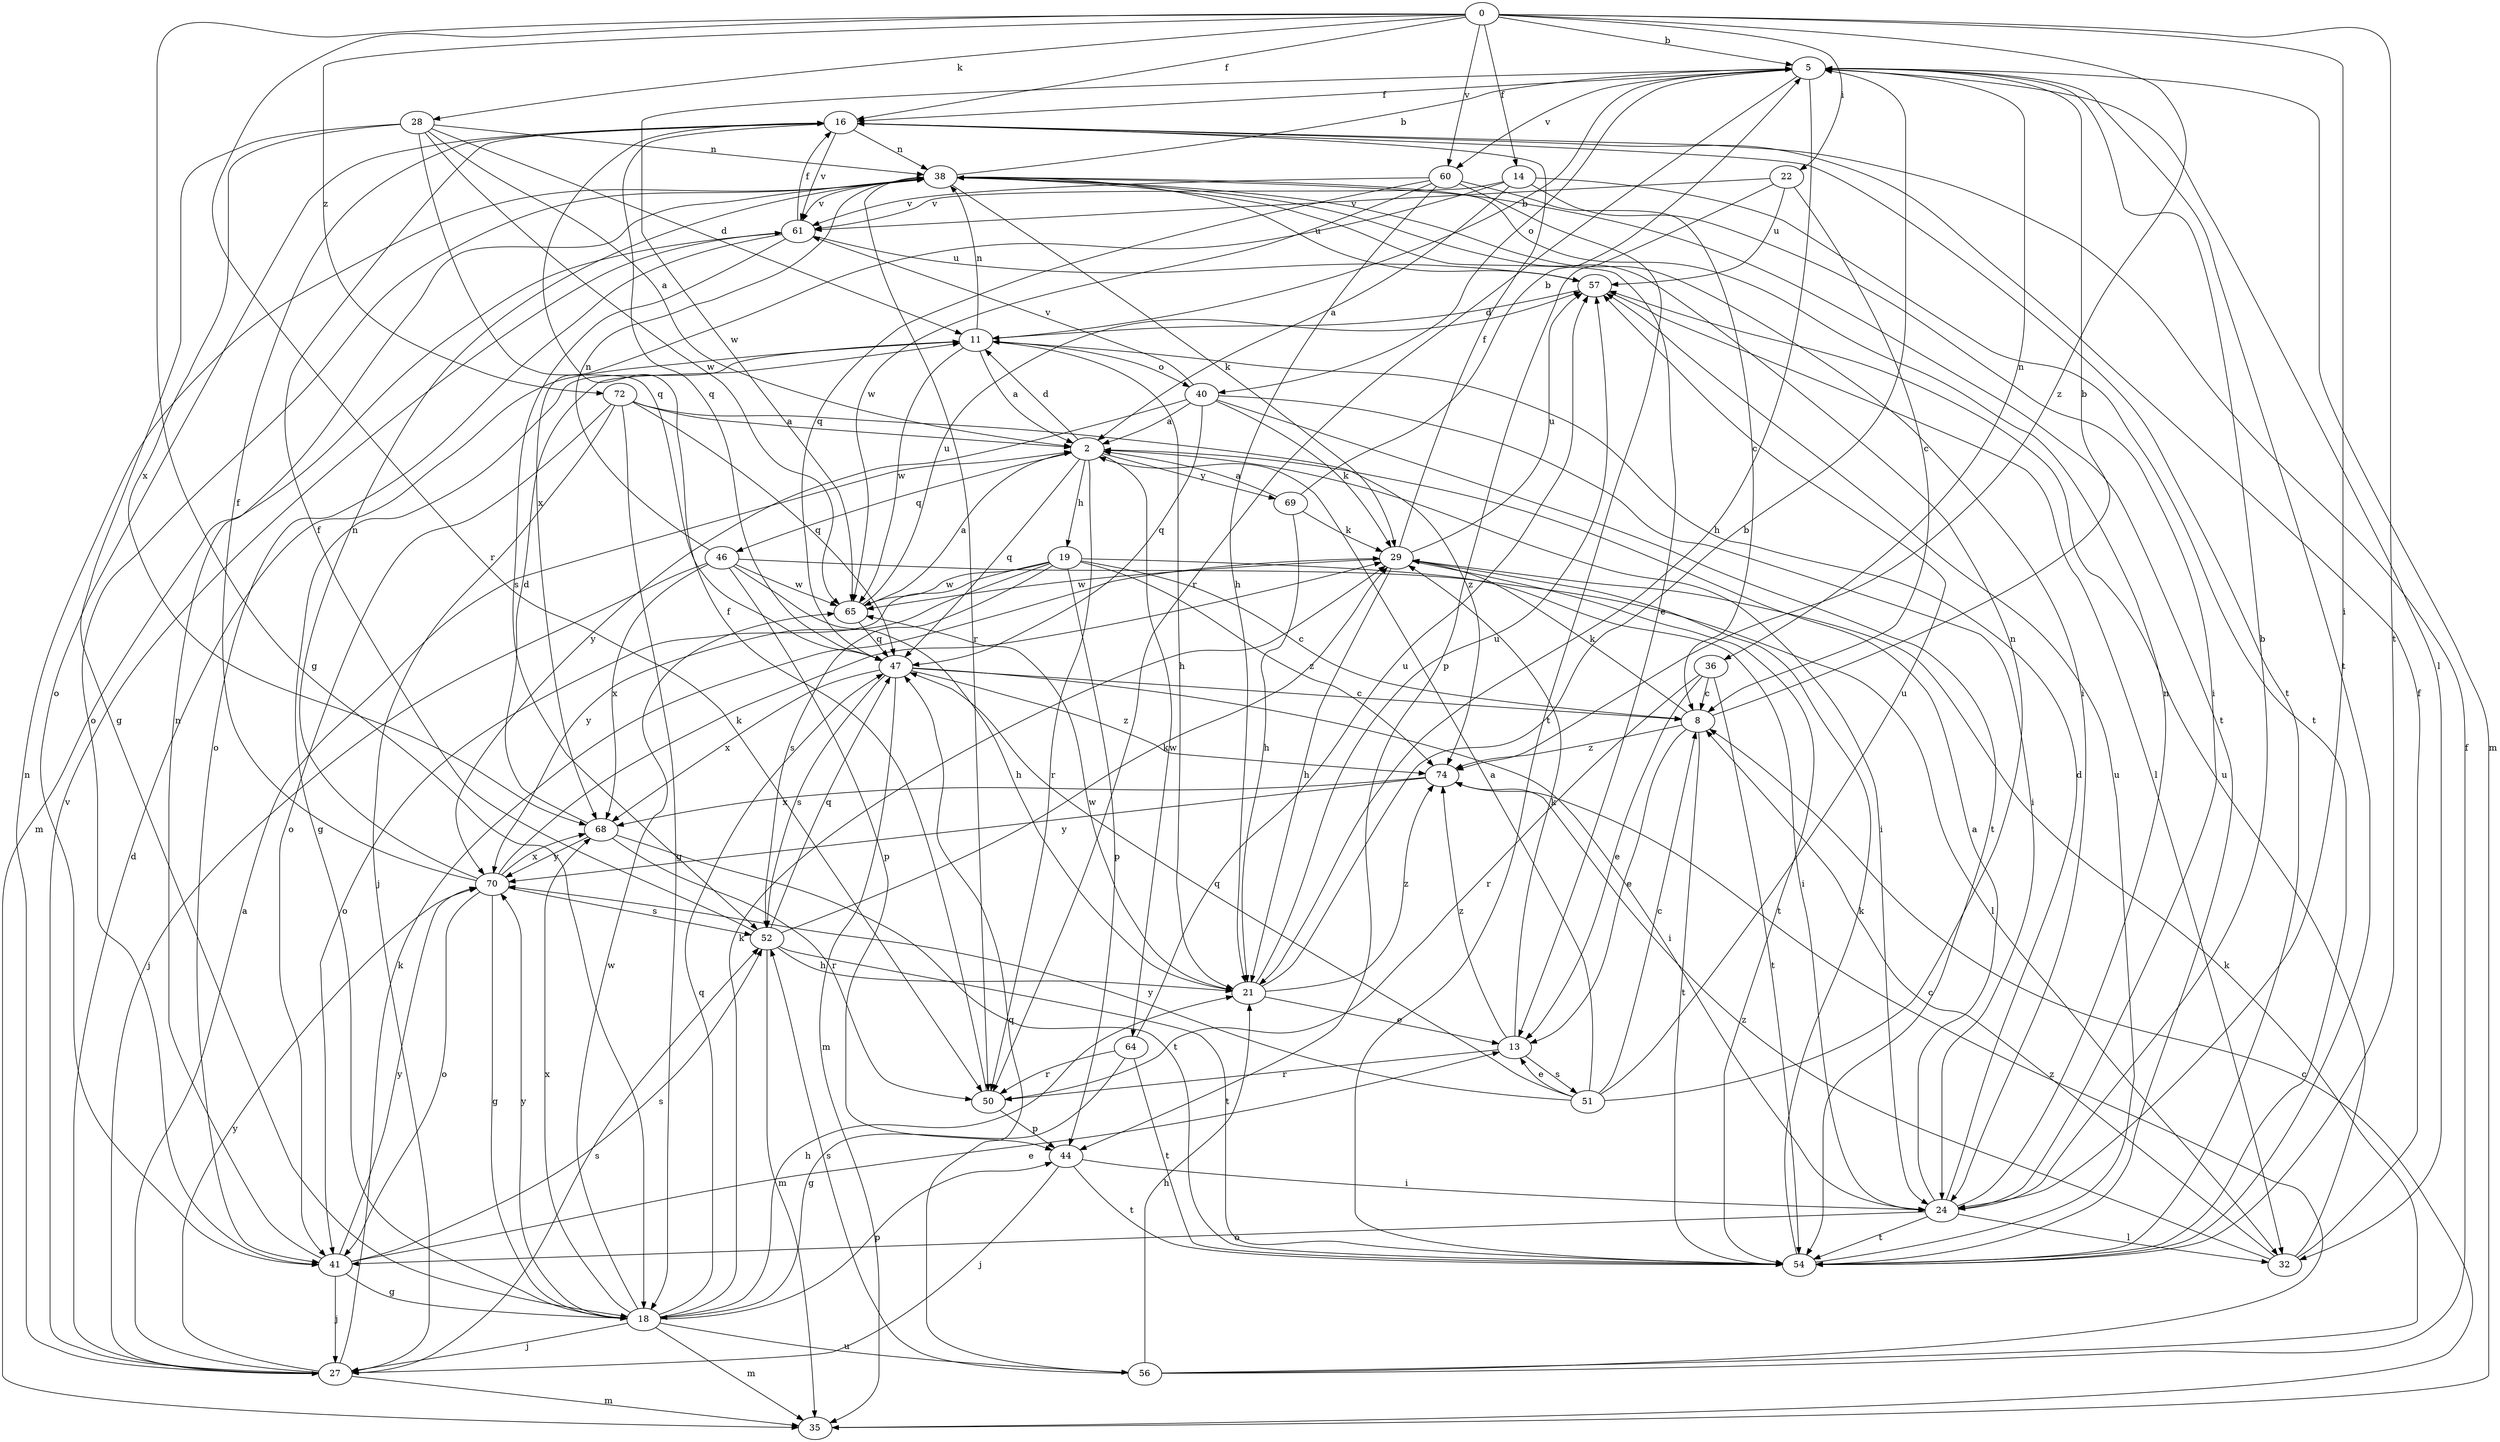 strict digraph  {
0;
2;
5;
8;
11;
13;
14;
16;
18;
19;
21;
22;
24;
27;
28;
29;
32;
35;
36;
38;
40;
41;
44;
46;
47;
50;
51;
52;
54;
56;
57;
60;
61;
64;
65;
68;
69;
70;
72;
74;
0 -> 5  [label=b];
0 -> 14  [label=f];
0 -> 16  [label=f];
0 -> 18  [label=g];
0 -> 22  [label=i];
0 -> 24  [label=i];
0 -> 28  [label=k];
0 -> 50  [label=r];
0 -> 54  [label=t];
0 -> 60  [label=v];
0 -> 72  [label=z];
0 -> 74  [label=z];
2 -> 11  [label=d];
2 -> 19  [label=h];
2 -> 24  [label=i];
2 -> 46  [label=q];
2 -> 47  [label=q];
2 -> 50  [label=r];
2 -> 64  [label=w];
2 -> 69  [label=y];
5 -> 16  [label=f];
5 -> 21  [label=h];
5 -> 32  [label=l];
5 -> 35  [label=m];
5 -> 36  [label=n];
5 -> 40  [label=o];
5 -> 50  [label=r];
5 -> 54  [label=t];
5 -> 60  [label=v];
5 -> 65  [label=w];
8 -> 5  [label=b];
8 -> 13  [label=e];
8 -> 29  [label=k];
8 -> 54  [label=t];
8 -> 74  [label=z];
11 -> 2  [label=a];
11 -> 5  [label=b];
11 -> 18  [label=g];
11 -> 21  [label=h];
11 -> 38  [label=n];
11 -> 40  [label=o];
11 -> 65  [label=w];
13 -> 29  [label=k];
13 -> 50  [label=r];
13 -> 51  [label=s];
13 -> 74  [label=z];
14 -> 2  [label=a];
14 -> 24  [label=i];
14 -> 54  [label=t];
14 -> 61  [label=v];
14 -> 68  [label=x];
16 -> 38  [label=n];
16 -> 41  [label=o];
16 -> 47  [label=q];
16 -> 54  [label=t];
16 -> 61  [label=v];
18 -> 21  [label=h];
18 -> 27  [label=j];
18 -> 29  [label=k];
18 -> 35  [label=m];
18 -> 44  [label=p];
18 -> 47  [label=q];
18 -> 56  [label=u];
18 -> 65  [label=w];
18 -> 68  [label=x];
18 -> 70  [label=y];
19 -> 8  [label=c];
19 -> 24  [label=i];
19 -> 41  [label=o];
19 -> 44  [label=p];
19 -> 52  [label=s];
19 -> 65  [label=w];
19 -> 70  [label=y];
19 -> 74  [label=z];
21 -> 5  [label=b];
21 -> 13  [label=e];
21 -> 57  [label=u];
21 -> 65  [label=w];
21 -> 74  [label=z];
22 -> 8  [label=c];
22 -> 44  [label=p];
22 -> 57  [label=u];
22 -> 61  [label=v];
24 -> 2  [label=a];
24 -> 5  [label=b];
24 -> 11  [label=d];
24 -> 32  [label=l];
24 -> 38  [label=n];
24 -> 41  [label=o];
24 -> 54  [label=t];
27 -> 2  [label=a];
27 -> 11  [label=d];
27 -> 29  [label=k];
27 -> 35  [label=m];
27 -> 38  [label=n];
27 -> 52  [label=s];
27 -> 61  [label=v];
27 -> 70  [label=y];
28 -> 2  [label=a];
28 -> 11  [label=d];
28 -> 18  [label=g];
28 -> 38  [label=n];
28 -> 47  [label=q];
28 -> 65  [label=w];
28 -> 68  [label=x];
29 -> 16  [label=f];
29 -> 21  [label=h];
29 -> 54  [label=t];
29 -> 57  [label=u];
29 -> 65  [label=w];
32 -> 8  [label=c];
32 -> 16  [label=f];
32 -> 57  [label=u];
32 -> 74  [label=z];
35 -> 8  [label=c];
36 -> 8  [label=c];
36 -> 13  [label=e];
36 -> 50  [label=r];
36 -> 54  [label=t];
38 -> 5  [label=b];
38 -> 13  [label=e];
38 -> 24  [label=i];
38 -> 29  [label=k];
38 -> 41  [label=o];
38 -> 50  [label=r];
38 -> 54  [label=t];
38 -> 57  [label=u];
38 -> 61  [label=v];
40 -> 2  [label=a];
40 -> 24  [label=i];
40 -> 29  [label=k];
40 -> 47  [label=q];
40 -> 54  [label=t];
40 -> 61  [label=v];
40 -> 70  [label=y];
41 -> 13  [label=e];
41 -> 18  [label=g];
41 -> 27  [label=j];
41 -> 38  [label=n];
41 -> 52  [label=s];
41 -> 70  [label=y];
44 -> 24  [label=i];
44 -> 27  [label=j];
44 -> 54  [label=t];
46 -> 21  [label=h];
46 -> 27  [label=j];
46 -> 32  [label=l];
46 -> 38  [label=n];
46 -> 44  [label=p];
46 -> 65  [label=w];
46 -> 68  [label=x];
47 -> 8  [label=c];
47 -> 24  [label=i];
47 -> 35  [label=m];
47 -> 52  [label=s];
47 -> 68  [label=x];
47 -> 74  [label=z];
50 -> 16  [label=f];
50 -> 44  [label=p];
51 -> 2  [label=a];
51 -> 8  [label=c];
51 -> 13  [label=e];
51 -> 38  [label=n];
51 -> 47  [label=q];
51 -> 57  [label=u];
51 -> 70  [label=y];
52 -> 16  [label=f];
52 -> 21  [label=h];
52 -> 29  [label=k];
52 -> 35  [label=m];
52 -> 47  [label=q];
52 -> 54  [label=t];
54 -> 29  [label=k];
54 -> 57  [label=u];
56 -> 16  [label=f];
56 -> 21  [label=h];
56 -> 29  [label=k];
56 -> 47  [label=q];
56 -> 52  [label=s];
56 -> 74  [label=z];
57 -> 11  [label=d];
57 -> 32  [label=l];
60 -> 8  [label=c];
60 -> 21  [label=h];
60 -> 47  [label=q];
60 -> 54  [label=t];
60 -> 61  [label=v];
60 -> 65  [label=w];
61 -> 16  [label=f];
61 -> 35  [label=m];
61 -> 41  [label=o];
61 -> 52  [label=s];
61 -> 57  [label=u];
64 -> 18  [label=g];
64 -> 50  [label=r];
64 -> 54  [label=t];
64 -> 57  [label=u];
65 -> 2  [label=a];
65 -> 47  [label=q];
65 -> 57  [label=u];
68 -> 11  [label=d];
68 -> 50  [label=r];
68 -> 54  [label=t];
68 -> 70  [label=y];
69 -> 2  [label=a];
69 -> 5  [label=b];
69 -> 21  [label=h];
69 -> 29  [label=k];
70 -> 16  [label=f];
70 -> 18  [label=g];
70 -> 29  [label=k];
70 -> 38  [label=n];
70 -> 41  [label=o];
70 -> 52  [label=s];
70 -> 68  [label=x];
72 -> 2  [label=a];
72 -> 18  [label=g];
72 -> 27  [label=j];
72 -> 41  [label=o];
72 -> 47  [label=q];
72 -> 74  [label=z];
74 -> 68  [label=x];
74 -> 70  [label=y];
}
